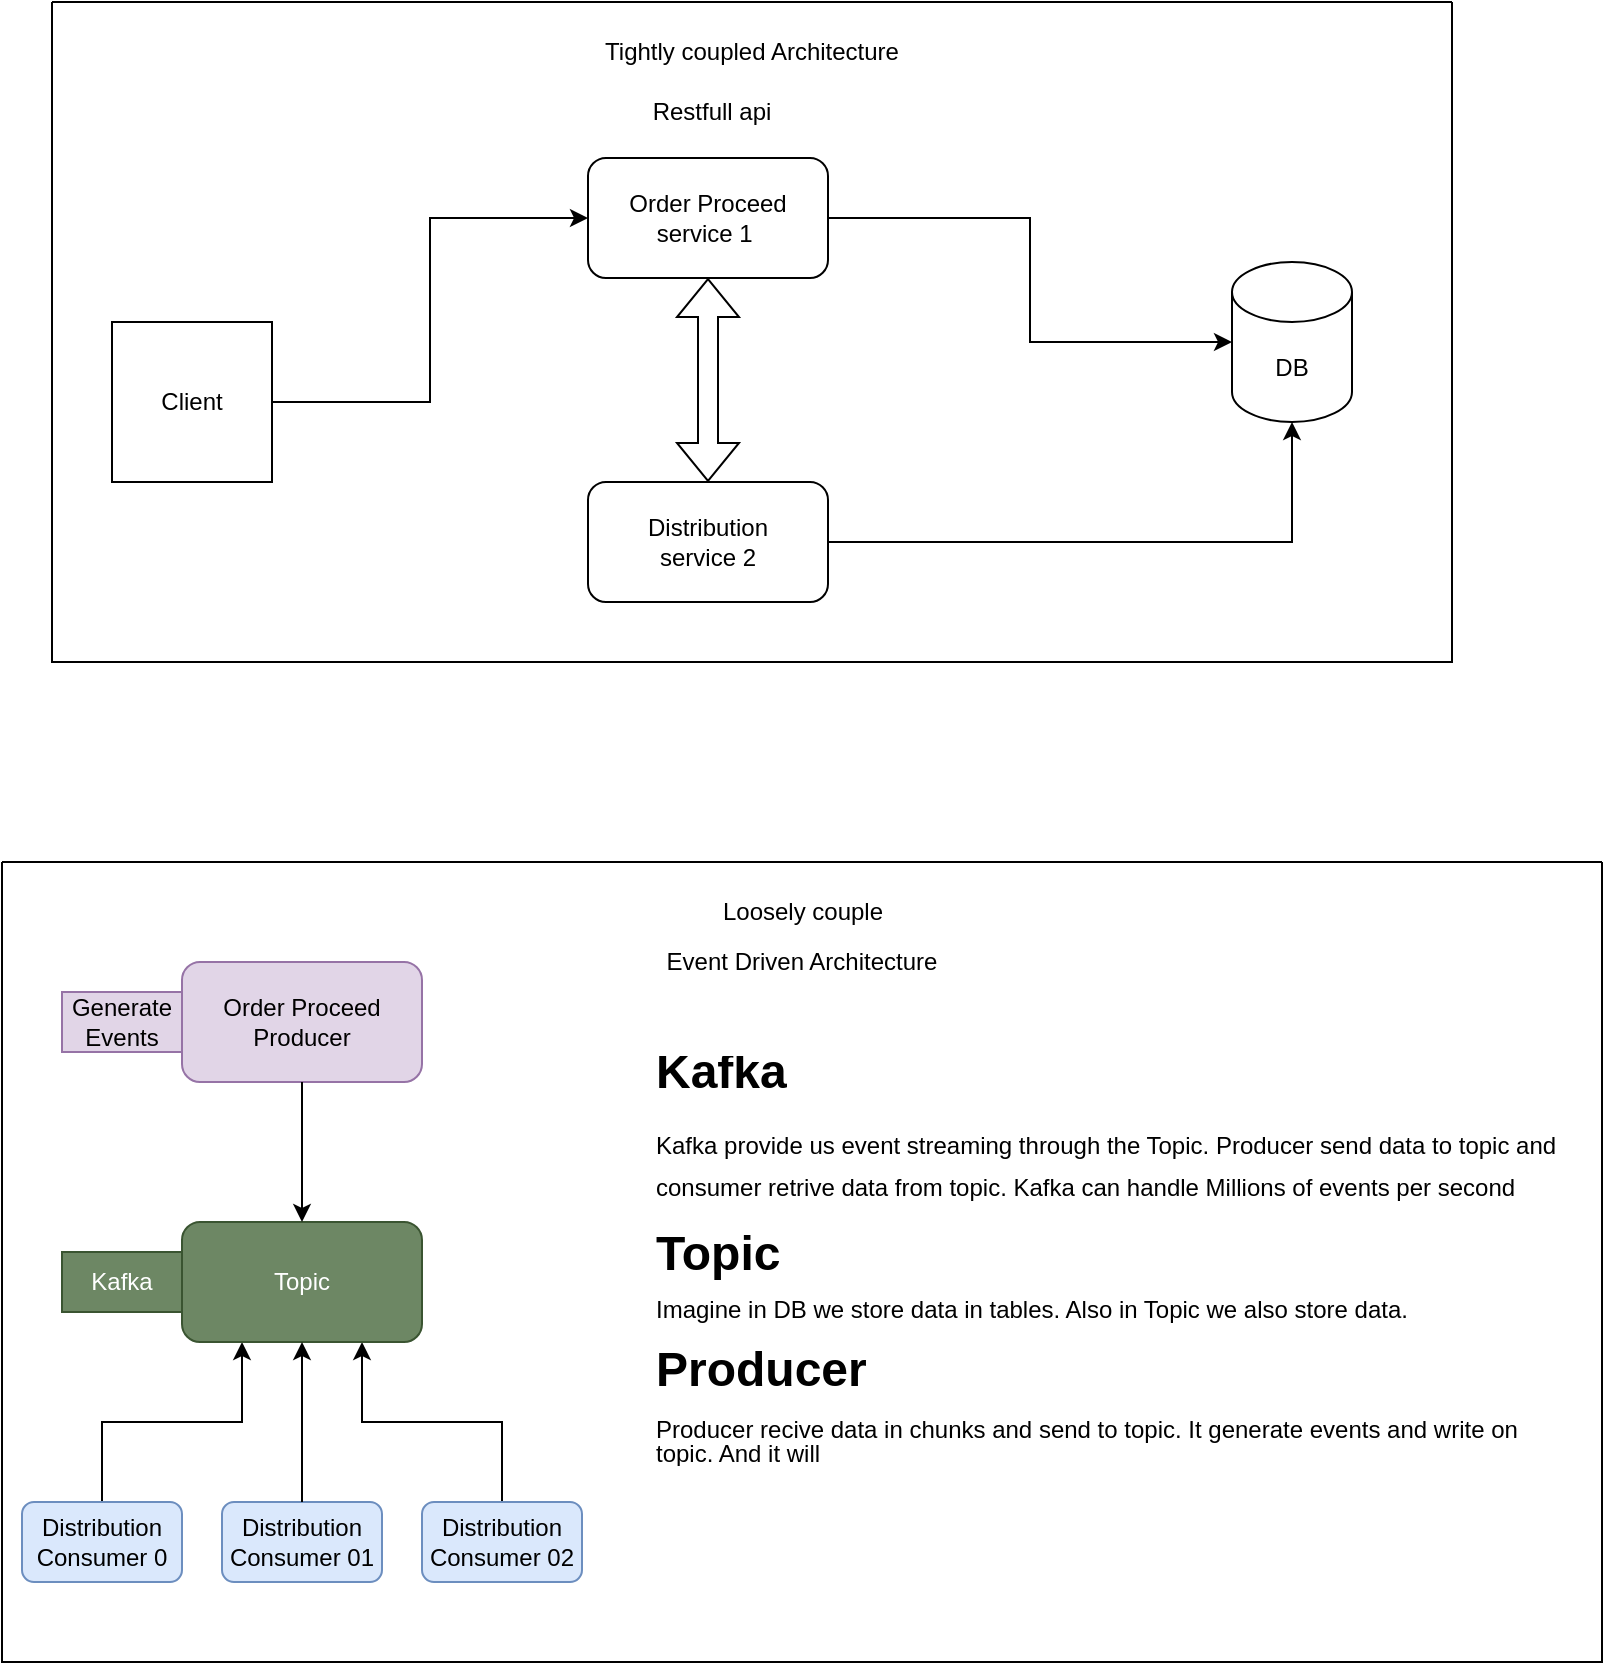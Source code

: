 <mxfile version="24.4.0" type="device">
  <diagram name="Page-1" id="7Z_8-LKe8qln8inUE9Ba">
    <mxGraphModel dx="880" dy="478" grid="1" gridSize="10" guides="1" tooltips="1" connect="1" arrows="1" fold="1" page="1" pageScale="1" pageWidth="850" pageHeight="1100" math="0" shadow="0">
      <root>
        <mxCell id="0" />
        <mxCell id="1" parent="0" />
        <mxCell id="PfmJWYZdgfimSLV4tNpU-6" style="edgeStyle=orthogonalEdgeStyle;rounded=0;orthogonalLoop=1;jettySize=auto;html=1;entryX=0;entryY=0.5;entryDx=0;entryDy=0;" parent="1" source="PfmJWYZdgfimSLV4tNpU-1" target="PfmJWYZdgfimSLV4tNpU-2" edge="1">
          <mxGeometry relative="1" as="geometry" />
        </mxCell>
        <mxCell id="PfmJWYZdgfimSLV4tNpU-8" style="edgeStyle=orthogonalEdgeStyle;rounded=0;orthogonalLoop=1;jettySize=auto;html=1;" parent="1" source="PfmJWYZdgfimSLV4tNpU-2" target="PfmJWYZdgfimSLV4tNpU-4" edge="1">
          <mxGeometry relative="1" as="geometry" />
        </mxCell>
        <mxCell id="PfmJWYZdgfimSLV4tNpU-2" value="Order Proceed&lt;div&gt;service 1&amp;nbsp;&lt;/div&gt;" style="rounded=1;whiteSpace=wrap;html=1;" parent="1" vertex="1">
          <mxGeometry x="318" y="158" width="120" height="60" as="geometry" />
        </mxCell>
        <mxCell id="PfmJWYZdgfimSLV4tNpU-4" value="DB" style="shape=cylinder3;whiteSpace=wrap;html=1;boundedLbl=1;backgroundOutline=1;size=15;" parent="1" vertex="1">
          <mxGeometry x="640" y="210" width="60" height="80" as="geometry" />
        </mxCell>
        <mxCell id="PfmJWYZdgfimSLV4tNpU-9" style="edgeStyle=orthogonalEdgeStyle;rounded=0;orthogonalLoop=1;jettySize=auto;html=1;entryX=0.5;entryY=1;entryDx=0;entryDy=0;entryPerimeter=0;" parent="1" source="PfmJWYZdgfimSLV4tNpU-3" target="PfmJWYZdgfimSLV4tNpU-4" edge="1">
          <mxGeometry relative="1" as="geometry" />
        </mxCell>
        <mxCell id="PfmJWYZdgfimSLV4tNpU-11" value="" style="shape=flexArrow;endArrow=classic;startArrow=classic;html=1;rounded=0;entryX=0.5;entryY=1;entryDx=0;entryDy=0;exitX=0.5;exitY=0;exitDx=0;exitDy=0;" parent="1" source="PfmJWYZdgfimSLV4tNpU-3" target="PfmJWYZdgfimSLV4tNpU-2" edge="1">
          <mxGeometry width="100" height="100" relative="1" as="geometry">
            <mxPoint x="370" y="330" as="sourcePoint" />
            <mxPoint x="470" y="230" as="targetPoint" />
          </mxGeometry>
        </mxCell>
        <mxCell id="PfmJWYZdgfimSLV4tNpU-12" value="Restfull api" style="text;html=1;align=center;verticalAlign=middle;whiteSpace=wrap;rounded=0;" parent="1" vertex="1">
          <mxGeometry x="335" y="120" width="90" height="30" as="geometry" />
        </mxCell>
        <mxCell id="-s6Xuc3hXYx2sMO6KCPq-1" value="" style="swimlane;startSize=0;" parent="1" vertex="1">
          <mxGeometry x="50" y="80" width="700" height="330" as="geometry" />
        </mxCell>
        <mxCell id="-s6Xuc3hXYx2sMO6KCPq-2" value="Tightly coupled Architecture" style="text;html=1;align=center;verticalAlign=middle;whiteSpace=wrap;rounded=0;" parent="-s6Xuc3hXYx2sMO6KCPq-1" vertex="1">
          <mxGeometry x="255" y="10" width="190" height="30" as="geometry" />
        </mxCell>
        <mxCell id="PfmJWYZdgfimSLV4tNpU-1" value="Client" style="whiteSpace=wrap;html=1;aspect=fixed;" parent="-s6Xuc3hXYx2sMO6KCPq-1" vertex="1">
          <mxGeometry x="30" y="160" width="80" height="80" as="geometry" />
        </mxCell>
        <mxCell id="PfmJWYZdgfimSLV4tNpU-3" value="&lt;div&gt;Distribution&lt;/div&gt;service 2" style="rounded=1;whiteSpace=wrap;html=1;" parent="-s6Xuc3hXYx2sMO6KCPq-1" vertex="1">
          <mxGeometry x="268" y="240" width="120" height="60" as="geometry" />
        </mxCell>
        <mxCell id="-s6Xuc3hXYx2sMO6KCPq-10" value="" style="swimlane;startSize=0;" parent="1" vertex="1">
          <mxGeometry x="25" y="510" width="800" height="400" as="geometry" />
        </mxCell>
        <mxCell id="-s6Xuc3hXYx2sMO6KCPq-7" value="&lt;h1 style=&quot;margin-top: 0px; line-height: 70%;&quot;&gt;&lt;span style=&quot;background-color: initial;&quot;&gt;Kafka&lt;/span&gt;&lt;/h1&gt;&lt;h1 style=&quot;margin-top: 0px; line-height: 70%;&quot;&gt;&lt;span style=&quot;font-size: 12px; font-weight: 400;&quot;&gt;Kafka provide us event streaming through the Topic. Producer send data to topic and consumer retrive data from topic. Kafka can handle Millions of events per second&lt;/span&gt;&lt;/h1&gt;&lt;div style=&quot;line-height: 70%;&quot;&gt;&lt;h1 style=&quot;margin-top: 0px; line-height: 70%;&quot;&gt;&lt;span style=&quot;background-color: initial;&quot;&gt;Topic&lt;/span&gt;&lt;/h1&gt;&lt;/div&gt;&lt;div style=&quot;line-height: 70%;&quot;&gt;Imagine in DB we store data in tables. Also in Topic we also store data.&lt;/div&gt;&lt;div style=&quot;line-height: 70%;&quot;&gt;&lt;br&gt;&lt;/div&gt;&lt;div style=&quot;line-height: 70%;&quot;&gt;&lt;br&gt;&lt;/div&gt;&lt;div style=&quot;line-height: 70%;&quot;&gt;&lt;h1 style=&quot;margin-top: 0px; line-height: 70%;&quot;&gt;&lt;span style=&quot;background-color: initial;&quot;&gt;Producer&lt;/span&gt;&lt;/h1&gt;&lt;/div&gt;&lt;div style=&quot;line-height: 100%;&quot;&gt;&lt;span style=&quot;background-color: initial;&quot;&gt;Producer recive data in chunks and send to topic. It generate events and write on topic. And it will&amp;nbsp;&lt;/span&gt;&lt;/div&gt;" style="text;html=1;whiteSpace=wrap;overflow=hidden;rounded=0;" parent="-s6Xuc3hXYx2sMO6KCPq-10" vertex="1">
          <mxGeometry x="325" y="90" width="460" height="240" as="geometry" />
        </mxCell>
        <mxCell id="-s6Xuc3hXYx2sMO6KCPq-11" value="Event Driven Architecture" style="text;html=1;align=center;verticalAlign=middle;whiteSpace=wrap;rounded=0;" parent="-s6Xuc3hXYx2sMO6KCPq-10" vertex="1">
          <mxGeometry x="315" y="35" width="170" height="30" as="geometry" />
        </mxCell>
        <mxCell id="-s6Xuc3hXYx2sMO6KCPq-12" value="Loosely couple" style="text;html=1;align=center;verticalAlign=middle;whiteSpace=wrap;rounded=0;" parent="-s6Xuc3hXYx2sMO6KCPq-10" vertex="1">
          <mxGeometry x="353" y="10" width="95" height="30" as="geometry" />
        </mxCell>
        <mxCell id="-s6Xuc3hXYx2sMO6KCPq-6" value="Kafka" style="text;html=1;align=center;verticalAlign=middle;whiteSpace=wrap;rounded=0;fillColor=#6d8764;fontColor=#ffffff;strokeColor=#3A5431;" parent="-s6Xuc3hXYx2sMO6KCPq-10" vertex="1">
          <mxGeometry x="30" y="195" width="60" height="30" as="geometry" />
        </mxCell>
        <mxCell id="-s6Xuc3hXYx2sMO6KCPq-13" value="Generate&lt;div&gt;Events&lt;/div&gt;" style="text;html=1;align=center;verticalAlign=middle;whiteSpace=wrap;rounded=0;fillColor=#e1d5e7;strokeColor=#9673a6;" parent="-s6Xuc3hXYx2sMO6KCPq-10" vertex="1">
          <mxGeometry x="30" y="65" width="60" height="30" as="geometry" />
        </mxCell>
        <mxCell id="-s6Xuc3hXYx2sMO6KCPq-19" style="edgeStyle=orthogonalEdgeStyle;rounded=0;orthogonalLoop=1;jettySize=auto;html=1;entryX=0.25;entryY=1;entryDx=0;entryDy=0;" parent="-s6Xuc3hXYx2sMO6KCPq-10" source="-s6Xuc3hXYx2sMO6KCPq-15" target="-s6Xuc3hXYx2sMO6KCPq-5" edge="1">
          <mxGeometry relative="1" as="geometry" />
        </mxCell>
        <mxCell id="-s6Xuc3hXYx2sMO6KCPq-15" value="&lt;div&gt;Distribution&lt;/div&gt;Consumer 0" style="rounded=1;whiteSpace=wrap;html=1;fillColor=#dae8fc;strokeColor=#6c8ebf;" parent="-s6Xuc3hXYx2sMO6KCPq-10" vertex="1">
          <mxGeometry x="10" y="320" width="80" height="40" as="geometry" />
        </mxCell>
        <mxCell id="-s6Xuc3hXYx2sMO6KCPq-18" style="edgeStyle=orthogonalEdgeStyle;rounded=0;orthogonalLoop=1;jettySize=auto;html=1;entryX=0.75;entryY=1;entryDx=0;entryDy=0;" parent="-s6Xuc3hXYx2sMO6KCPq-10" source="-s6Xuc3hXYx2sMO6KCPq-14" target="-s6Xuc3hXYx2sMO6KCPq-5" edge="1">
          <mxGeometry relative="1" as="geometry" />
        </mxCell>
        <mxCell id="-s6Xuc3hXYx2sMO6KCPq-14" value="&lt;div&gt;Distribution&lt;/div&gt;Consumer 02" style="rounded=1;whiteSpace=wrap;html=1;fillColor=#dae8fc;strokeColor=#6c8ebf;" parent="-s6Xuc3hXYx2sMO6KCPq-10" vertex="1">
          <mxGeometry x="210" y="320" width="80" height="40" as="geometry" />
        </mxCell>
        <mxCell id="-s6Xuc3hXYx2sMO6KCPq-4" value="&lt;div&gt;Distribution&lt;/div&gt;Consumer 01" style="rounded=1;whiteSpace=wrap;html=1;fillColor=#dae8fc;strokeColor=#6c8ebf;" parent="-s6Xuc3hXYx2sMO6KCPq-10" vertex="1">
          <mxGeometry x="110" y="320" width="80" height="40" as="geometry" />
        </mxCell>
        <mxCell id="-s6Xuc3hXYx2sMO6KCPq-5" value="Topic" style="rounded=1;whiteSpace=wrap;html=1;fillColor=#6d8764;fontColor=#ffffff;strokeColor=#3A5431;" parent="-s6Xuc3hXYx2sMO6KCPq-10" vertex="1">
          <mxGeometry x="90" y="180" width="120" height="60" as="geometry" />
        </mxCell>
        <mxCell id="-s6Xuc3hXYx2sMO6KCPq-9" style="edgeStyle=orthogonalEdgeStyle;rounded=0;orthogonalLoop=1;jettySize=auto;html=1;entryX=0.5;entryY=1;entryDx=0;entryDy=0;" parent="-s6Xuc3hXYx2sMO6KCPq-10" source="-s6Xuc3hXYx2sMO6KCPq-4" target="-s6Xuc3hXYx2sMO6KCPq-5" edge="1">
          <mxGeometry relative="1" as="geometry" />
        </mxCell>
        <mxCell id="-s6Xuc3hXYx2sMO6KCPq-3" value="Order Proceed&lt;div&gt;Producer&lt;/div&gt;" style="rounded=1;whiteSpace=wrap;html=1;fillColor=#e1d5e7;strokeColor=#9673a6;" parent="-s6Xuc3hXYx2sMO6KCPq-10" vertex="1">
          <mxGeometry x="90" y="50" width="120" height="60" as="geometry" />
        </mxCell>
        <mxCell id="-s6Xuc3hXYx2sMO6KCPq-8" style="edgeStyle=orthogonalEdgeStyle;rounded=0;orthogonalLoop=1;jettySize=auto;html=1;entryX=0.5;entryY=0;entryDx=0;entryDy=0;" parent="-s6Xuc3hXYx2sMO6KCPq-10" source="-s6Xuc3hXYx2sMO6KCPq-3" target="-s6Xuc3hXYx2sMO6KCPq-5" edge="1">
          <mxGeometry relative="1" as="geometry" />
        </mxCell>
      </root>
    </mxGraphModel>
  </diagram>
</mxfile>
